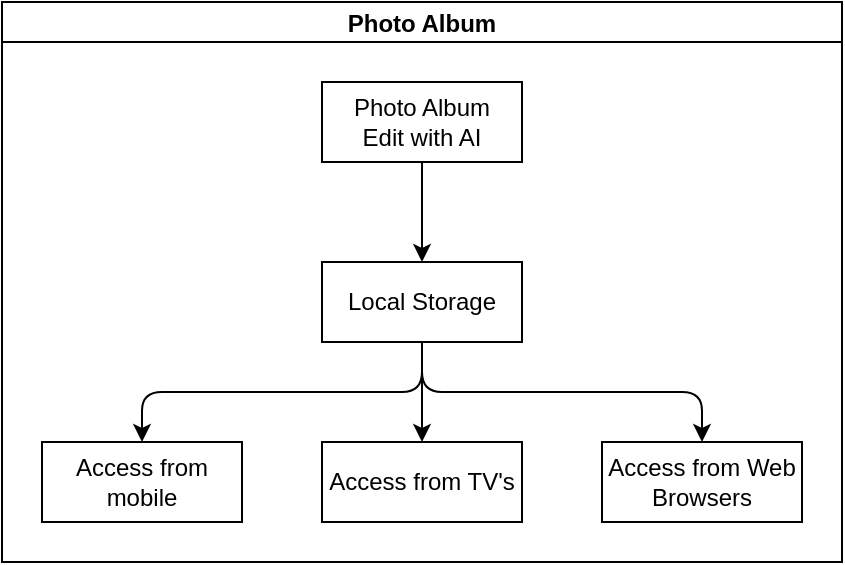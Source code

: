 <mxfile version="21.3.3" type="github">
  <diagram name="Page-1" id="yjh-3RlpHLVLqLs_Eli1">
    <mxGraphModel dx="1434" dy="754" grid="1" gridSize="10" guides="1" tooltips="1" connect="1" arrows="1" fold="1" page="1" pageScale="1" pageWidth="1169" pageHeight="827" background="none" math="0" shadow="0">
      <root>
        <mxCell id="0" />
        <mxCell id="1" parent="0" />
        <mxCell id="h99CEUyeR7ftXLSk0Jt0-1" value="Photo Album" style="swimlane;startSize=20;horizontal=1;childLayout=treeLayout;horizontalTree=0;resizable=0;containerType=tree;fontSize=12;" vertex="1" parent="1">
          <mxGeometry x="375" y="40" width="420" height="280" as="geometry" />
        </mxCell>
        <mxCell id="h99CEUyeR7ftXLSk0Jt0-2" value="Photo Album&lt;br&gt;Edit with AI" style="whiteSpace=wrap;html=1;" vertex="1" parent="h99CEUyeR7ftXLSk0Jt0-1">
          <mxGeometry x="160" y="40" width="100" height="40" as="geometry" />
        </mxCell>
        <mxCell id="h99CEUyeR7ftXLSk0Jt0-5" value="&lt;div&gt;Local Storage&lt;/div&gt;" style="whiteSpace=wrap;html=1;" vertex="1" parent="h99CEUyeR7ftXLSk0Jt0-1">
          <mxGeometry x="160" y="130" width="100" height="40" as="geometry" />
        </mxCell>
        <mxCell id="h99CEUyeR7ftXLSk0Jt0-6" value="" style="edgeStyle=elbowEdgeStyle;elbow=vertical;html=1;rounded=1;curved=0;sourcePerimeterSpacing=0;targetPerimeterSpacing=0;startSize=6;endSize=6;" edge="1" parent="h99CEUyeR7ftXLSk0Jt0-1" source="h99CEUyeR7ftXLSk0Jt0-2" target="h99CEUyeR7ftXLSk0Jt0-5">
          <mxGeometry relative="1" as="geometry" />
        </mxCell>
        <mxCell id="h99CEUyeR7ftXLSk0Jt0-9" value="" style="edgeStyle=elbowEdgeStyle;elbow=vertical;html=1;rounded=1;curved=0;sourcePerimeterSpacing=0;targetPerimeterSpacing=0;startSize=6;endSize=6;" edge="1" target="h99CEUyeR7ftXLSk0Jt0-10" source="h99CEUyeR7ftXLSk0Jt0-5" parent="h99CEUyeR7ftXLSk0Jt0-1">
          <mxGeometry relative="1" as="geometry">
            <mxPoint x="20" y="380" as="sourcePoint" />
          </mxGeometry>
        </mxCell>
        <mxCell id="h99CEUyeR7ftXLSk0Jt0-10" value="Access from mobile" style="whiteSpace=wrap;html=1;" vertex="1" parent="h99CEUyeR7ftXLSk0Jt0-1">
          <mxGeometry x="20" y="220" width="100" height="40" as="geometry" />
        </mxCell>
        <mxCell id="h99CEUyeR7ftXLSk0Jt0-23" value="" style="edgeStyle=elbowEdgeStyle;elbow=vertical;html=1;rounded=1;curved=0;sourcePerimeterSpacing=0;targetPerimeterSpacing=0;startSize=6;endSize=6;" edge="1" target="h99CEUyeR7ftXLSk0Jt0-24" source="h99CEUyeR7ftXLSk0Jt0-5" parent="h99CEUyeR7ftXLSk0Jt0-1">
          <mxGeometry relative="1" as="geometry">
            <mxPoint x="510" y="160" as="sourcePoint" />
          </mxGeometry>
        </mxCell>
        <mxCell id="h99CEUyeR7ftXLSk0Jt0-24" value="Access from TV&#39;s" style="whiteSpace=wrap;html=1;" vertex="1" parent="h99CEUyeR7ftXLSk0Jt0-1">
          <mxGeometry x="160" y="220" width="100" height="40" as="geometry" />
        </mxCell>
        <mxCell id="h99CEUyeR7ftXLSk0Jt0-25" value="" style="edgeStyle=elbowEdgeStyle;elbow=vertical;html=1;rounded=1;curved=0;sourcePerimeterSpacing=0;targetPerimeterSpacing=0;startSize=6;endSize=6;" edge="1" target="h99CEUyeR7ftXLSk0Jt0-26" source="h99CEUyeR7ftXLSk0Jt0-5" parent="h99CEUyeR7ftXLSk0Jt0-1">
          <mxGeometry relative="1" as="geometry">
            <mxPoint x="580" y="160" as="sourcePoint" />
          </mxGeometry>
        </mxCell>
        <mxCell id="h99CEUyeR7ftXLSk0Jt0-26" value="Access from Web Browsers" style="whiteSpace=wrap;html=1;" vertex="1" parent="h99CEUyeR7ftXLSk0Jt0-1">
          <mxGeometry x="300" y="220" width="100" height="40" as="geometry" />
        </mxCell>
      </root>
    </mxGraphModel>
  </diagram>
</mxfile>
